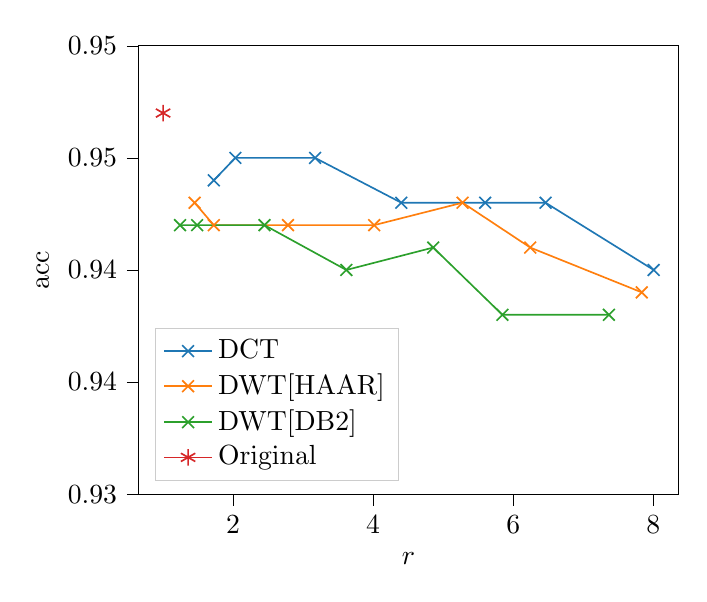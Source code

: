 % This file was created with tikzplotlib v0.10.1.
\begin{tikzpicture}

\definecolor{crimson2143940}{RGB}{214,39,40}
\definecolor{darkgray176}{RGB}{176,176,176}
\definecolor{darkorange25512714}{RGB}{255,127,14}
\definecolor{forestgreen4416044}{RGB}{44,160,44}
\definecolor{lightgray204}{RGB}{204,204,204}
\definecolor{steelblue31119180}{RGB}{31,119,180}

\begin{axis}[
legend cell align={left},
legend style={
  fill opacity=0.8,
  draw opacity=1,
  text opacity=1,
  at={(0.03,0.03)},
  anchor=south west,
  draw=lightgray204
},
tick align=outside,
tick pos=left,
x grid style={darkgray176},
xlabel={\(\displaystyle r\)},
xmin=0.65, xmax=8.358,
xtick style={color=black},
y grid style={darkgray176},
ylabel={acc},
ymin=0.93, ymax=0.95,
ytick style={color=black}
]
\addplot [semithick, steelblue31119180, mark=x, mark size=3.0, mark options={solid}]
table {%
8.007 0.94
6.463 0.943
5.6 0.943
4.402 0.943
3.171 0.945
2.032 0.945
1.724 0.944
};
\addlegendentry{DCT}
\addplot [semithick, darkorange25512714, mark=x, mark size=3.0, mark options={solid}]
table {%
7.837 0.939
6.244 0.941
5.277 0.943
4.015 0.942
2.784 0.942
1.724 0.942
1.45 0.943
};
\addlegendentry{DWT[HAAR]}
\addplot [semithick, forestgreen4416044, mark=x, mark size=3.0, mark options={solid}]
table {%
7.367 0.938
5.846 0.938
4.858 0.941
3.617 0.94
2.448 0.942
1.486 0.942
1.242 0.942
};
\addlegendentry{DWT[DB2]}
\addplot [semithick, crimson2143940, mark=asterisk, mark size=3.0, mark options={solid}]
table {%
1.0 0.947
};
\addlegendentry{Original}
\end{axis}

\end{tikzpicture}
